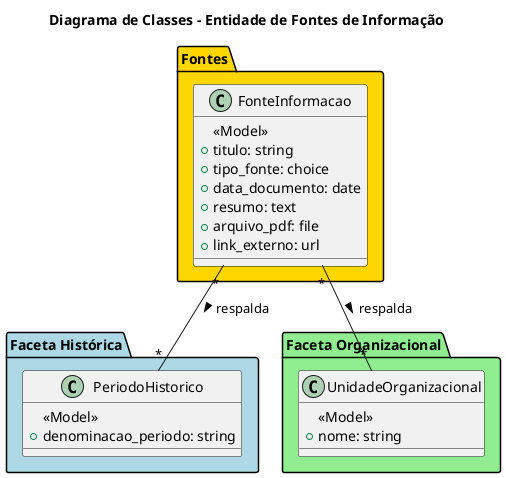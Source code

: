 @startuml Entidade de Fontes de Informação
title Diagrama de Classes - Entidade de Fontes de Informação
top to bottom direction

' --- Definição da Classe Central ---

package "Fontes" #Gold {
    class FonteInformacao {
        <<Model>>
        +titulo: string
        +tipo_fonte: choice
        +data_documento: date
        +resumo: text
        +arquivo_pdf: file
        +link_externo: url
    }
}

' --- Classes de Outras Facetas que se Conectam ---

package "Faceta Histórica" #LightBlue {
    class PeriodoHistorico {
        <<Model>>
        +denominacao_periodo: string
    }
}

package "Faceta Organizacional" #LightGreen {
    class UnidadeOrganizacional {
        <<Model>>
        +nome: string
    }
}

' --- Relacionamentos (Como as Fontes se Conectam) ---

FonteInformacao "*" -- "*" PeriodoHistorico : "respalda >"
FonteInformacao "*" -- "*" UnidadeOrganizacional : "respalda >"

@enduml

